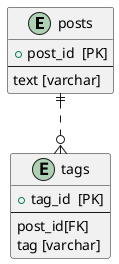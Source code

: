 @startuml tables

entity posts {
  + post_id  [PK]
  --
  text [varchar]
}

entity tags{
  + tag_id  [PK]
  --
  post_id[FK]
  tag [varchar]
}

posts ||..o{ tags

@enduml